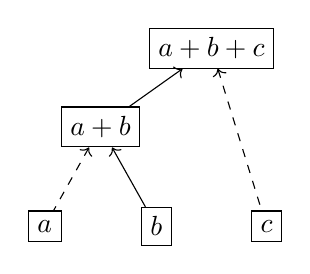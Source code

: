 \begin{tikzpicture}[every node/.style=draw,scale=2,node distance=1cm]
      \node[] (a) {$a$};
      \node[] (b) [right = of a] {$b$};
      \node[] (c) [right = of b] {$c$};
      \node[] (ab) [above = of {$(a)!0.5!(b)$}] {$a+b$} edge [<-,dashed] (a)
                                                        edge [<-] (b);
      \node[] (abc) [above = 2cm of {$(b)!0.5!(c)$}] {$a+b+c$} edge [<-] (ab)
                                                               edge [<-,dashed] (c) ;
\end{tikzpicture}
